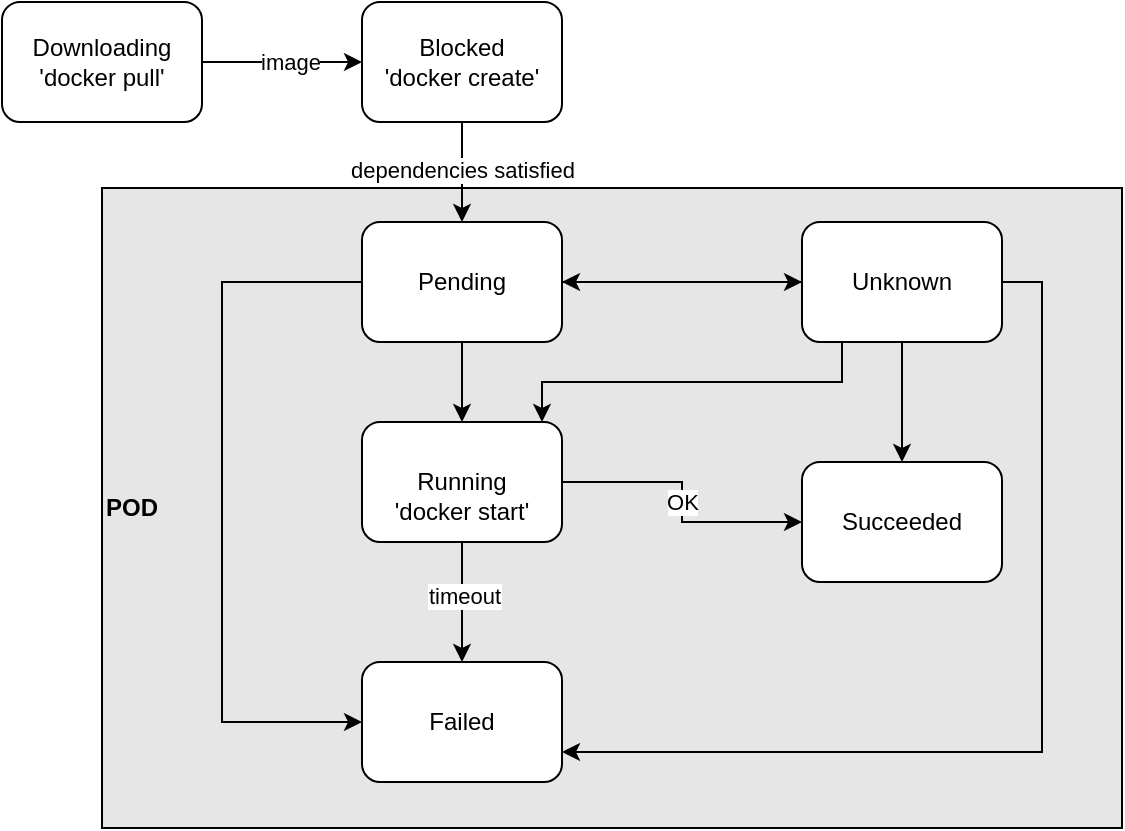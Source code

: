 <mxfile version="13.4.5" type="device" pages="2"><diagram id="SBbPZd0_nAWbx3iAzLxR" name="Namespace"><mxGraphModel dx="1208" dy="616" grid="1" gridSize="10" guides="1" tooltips="1" connect="1" arrows="1" fold="1" page="1" pageScale="1" pageWidth="850" pageHeight="1100" math="0" shadow="0"><root><mxCell id="Pfi7OwHStEyuPjFMBXv--0"/><mxCell id="Pfi7OwHStEyuPjFMBXv--1" parent="Pfi7OwHStEyuPjFMBXv--0"/><mxCell id="iE6dPzdU0nzD0cc6pIA0-25" value="&lt;div&gt;&lt;span&gt;&lt;b&gt;POD&lt;/b&gt;&lt;/span&gt;&lt;/div&gt;" style="shape=rect;dashed=0;shadow=0;html=1;whiteSpace=wrap;fillColor=#E6E6E6;align=left;" vertex="1" parent="Pfi7OwHStEyuPjFMBXv--1"><mxGeometry x="160" y="193" width="510" height="320" as="geometry"/></mxCell><mxCell id="iE6dPzdU0nzD0cc6pIA0-2" value="" style="edgeStyle=orthogonalEdgeStyle;rounded=0;orthogonalLoop=1;jettySize=auto;html=1;" edge="1" parent="Pfi7OwHStEyuPjFMBXv--1" source="iE6dPzdU0nzD0cc6pIA0-0" target="2"><mxGeometry relative="1" as="geometry"/></mxCell><mxCell id="iE6dPzdU0nzD0cc6pIA0-7" value="image" style="edgeLabel;html=1;align=center;verticalAlign=middle;resizable=0;points=[];" vertex="1" connectable="0" parent="iE6dPzdU0nzD0cc6pIA0-2"><mxGeometry x="0.1" relative="1" as="geometry"><mxPoint as="offset"/></mxGeometry></mxCell><mxCell id="iE6dPzdU0nzD0cc6pIA0-0" value="Downloading&lt;br&gt;'docker pull'" style="rounded=1;whiteSpace=wrap;html=1;" vertex="1" parent="Pfi7OwHStEyuPjFMBXv--1"><mxGeometry x="110" y="100" width="100" height="60" as="geometry"/></mxCell><mxCell id="iE6dPzdU0nzD0cc6pIA0-4" value="" style="edgeStyle=orthogonalEdgeStyle;rounded=0;orthogonalLoop=1;jettySize=auto;html=1;" edge="1" parent="Pfi7OwHStEyuPjFMBXv--1" source="2" target="iE6dPzdU0nzD0cc6pIA0-3"><mxGeometry relative="1" as="geometry"/></mxCell><mxCell id="iE6dPzdU0nzD0cc6pIA0-8" value="dependencies satisfied" style="edgeLabel;html=1;align=center;verticalAlign=middle;resizable=0;points=[];" vertex="1" connectable="0" parent="iE6dPzdU0nzD0cc6pIA0-4"><mxGeometry x="-0.05" relative="1" as="geometry"><mxPoint as="offset"/></mxGeometry></mxCell><mxCell id="2" value="Blocked&lt;br&gt;'docker create'" style="rounded=1;whiteSpace=wrap;html=1;" vertex="1" parent="Pfi7OwHStEyuPjFMBXv--1"><mxGeometry x="290" y="100" width="100" height="60" as="geometry"/></mxCell><mxCell id="iE6dPzdU0nzD0cc6pIA0-6" value="" style="edgeStyle=orthogonalEdgeStyle;rounded=0;orthogonalLoop=1;jettySize=auto;html=1;" edge="1" parent="Pfi7OwHStEyuPjFMBXv--1" source="iE6dPzdU0nzD0cc6pIA0-3" target="iE6dPzdU0nzD0cc6pIA0-5"><mxGeometry relative="1" as="geometry"/></mxCell><mxCell id="iE6dPzdU0nzD0cc6pIA0-16" style="edgeStyle=orthogonalEdgeStyle;rounded=0;orthogonalLoop=1;jettySize=auto;html=1;entryX=0;entryY=0.5;entryDx=0;entryDy=0;" edge="1" parent="Pfi7OwHStEyuPjFMBXv--1" source="iE6dPzdU0nzD0cc6pIA0-3" target="iE6dPzdU0nzD0cc6pIA0-14"><mxGeometry relative="1" as="geometry"/></mxCell><mxCell id="iE6dPzdU0nzD0cc6pIA0-23" style="edgeStyle=orthogonalEdgeStyle;rounded=0;orthogonalLoop=1;jettySize=auto;html=1;entryX=0;entryY=0.5;entryDx=0;entryDy=0;" edge="1" parent="Pfi7OwHStEyuPjFMBXv--1" source="iE6dPzdU0nzD0cc6pIA0-3" target="iE6dPzdU0nzD0cc6pIA0-9"><mxGeometry relative="1" as="geometry"><Array as="points"><mxPoint x="220" y="240"/><mxPoint x="220" y="460"/></Array></mxGeometry></mxCell><mxCell id="iE6dPzdU0nzD0cc6pIA0-3" value="Pending" style="rounded=1;whiteSpace=wrap;html=1;" vertex="1" parent="Pfi7OwHStEyuPjFMBXv--1"><mxGeometry x="290" y="210" width="100" height="60" as="geometry"/></mxCell><mxCell id="iE6dPzdU0nzD0cc6pIA0-10" value="" style="edgeStyle=orthogonalEdgeStyle;rounded=0;orthogonalLoop=1;jettySize=auto;html=1;" edge="1" parent="Pfi7OwHStEyuPjFMBXv--1" source="iE6dPzdU0nzD0cc6pIA0-5" target="iE6dPzdU0nzD0cc6pIA0-9"><mxGeometry relative="1" as="geometry"/></mxCell><mxCell id="iE6dPzdU0nzD0cc6pIA0-11" value="timeout" style="edgeLabel;html=1;align=center;verticalAlign=middle;resizable=0;points=[];" vertex="1" connectable="0" parent="iE6dPzdU0nzD0cc6pIA0-10"><mxGeometry x="-0.125" y="1" relative="1" as="geometry"><mxPoint as="offset"/></mxGeometry></mxCell><mxCell id="iE6dPzdU0nzD0cc6pIA0-13" value="OK" style="edgeStyle=orthogonalEdgeStyle;rounded=0;orthogonalLoop=1;jettySize=auto;html=1;" edge="1" parent="Pfi7OwHStEyuPjFMBXv--1" source="iE6dPzdU0nzD0cc6pIA0-5" target="iE6dPzdU0nzD0cc6pIA0-12"><mxGeometry relative="1" as="geometry"/></mxCell><mxCell id="iE6dPzdU0nzD0cc6pIA0-5" value="&lt;br&gt;Running&lt;br&gt;'docker start'" style="rounded=1;whiteSpace=wrap;html=1;" vertex="1" parent="Pfi7OwHStEyuPjFMBXv--1"><mxGeometry x="290" y="310" width="100" height="60" as="geometry"/></mxCell><mxCell id="iE6dPzdU0nzD0cc6pIA0-9" value="Failed" style="rounded=1;whiteSpace=wrap;html=1;" vertex="1" parent="Pfi7OwHStEyuPjFMBXv--1"><mxGeometry x="290" y="430" width="100" height="60" as="geometry"/></mxCell><mxCell id="iE6dPzdU0nzD0cc6pIA0-12" value="Succeeded" style="rounded=1;whiteSpace=wrap;html=1;" vertex="1" parent="Pfi7OwHStEyuPjFMBXv--1"><mxGeometry x="510" y="330" width="100" height="60" as="geometry"/></mxCell><mxCell id="iE6dPzdU0nzD0cc6pIA0-17" style="edgeStyle=orthogonalEdgeStyle;rounded=0;orthogonalLoop=1;jettySize=auto;html=1;" edge="1" parent="Pfi7OwHStEyuPjFMBXv--1" source="iE6dPzdU0nzD0cc6pIA0-14" target="iE6dPzdU0nzD0cc6pIA0-5"><mxGeometry relative="1" as="geometry"><Array as="points"><mxPoint x="530" y="290"/><mxPoint x="380" y="290"/></Array></mxGeometry></mxCell><mxCell id="iE6dPzdU0nzD0cc6pIA0-20" style="edgeStyle=orthogonalEdgeStyle;rounded=0;orthogonalLoop=1;jettySize=auto;html=1;entryX=0.5;entryY=0;entryDx=0;entryDy=0;" edge="1" parent="Pfi7OwHStEyuPjFMBXv--1" source="iE6dPzdU0nzD0cc6pIA0-14" target="iE6dPzdU0nzD0cc6pIA0-12"><mxGeometry relative="1" as="geometry"/></mxCell><mxCell id="iE6dPzdU0nzD0cc6pIA0-22" style="edgeStyle=orthogonalEdgeStyle;rounded=0;orthogonalLoop=1;jettySize=auto;html=1;entryX=1;entryY=0.75;entryDx=0;entryDy=0;" edge="1" parent="Pfi7OwHStEyuPjFMBXv--1" source="iE6dPzdU0nzD0cc6pIA0-14" target="iE6dPzdU0nzD0cc6pIA0-9"><mxGeometry relative="1" as="geometry"><Array as="points"><mxPoint x="630" y="240"/><mxPoint x="630" y="475"/></Array></mxGeometry></mxCell><mxCell id="iE6dPzdU0nzD0cc6pIA0-24" style="edgeStyle=orthogonalEdgeStyle;rounded=0;orthogonalLoop=1;jettySize=auto;html=1;entryX=1;entryY=0.5;entryDx=0;entryDy=0;" edge="1" parent="Pfi7OwHStEyuPjFMBXv--1" source="iE6dPzdU0nzD0cc6pIA0-14" target="iE6dPzdU0nzD0cc6pIA0-3"><mxGeometry relative="1" as="geometry"/></mxCell><mxCell id="iE6dPzdU0nzD0cc6pIA0-14" value="Unknown" style="rounded=1;whiteSpace=wrap;html=1;" vertex="1" parent="Pfi7OwHStEyuPjFMBXv--1"><mxGeometry x="510" y="210" width="100" height="60" as="geometry"/></mxCell></root></mxGraphModel></diagram><diagram id="M4-tyeLbb7-wNoh6txFv" name="Pod"><mxGraphModel dx="946" dy="616" grid="1" gridSize="10" guides="1" tooltips="1" connect="1" arrows="1" fold="1" page="1" pageScale="1" pageWidth="850" pageHeight="1100" math="0" shadow="0"><root><mxCell id="0"/><mxCell id="1" parent="0"/></root></mxGraphModel></diagram></mxfile>